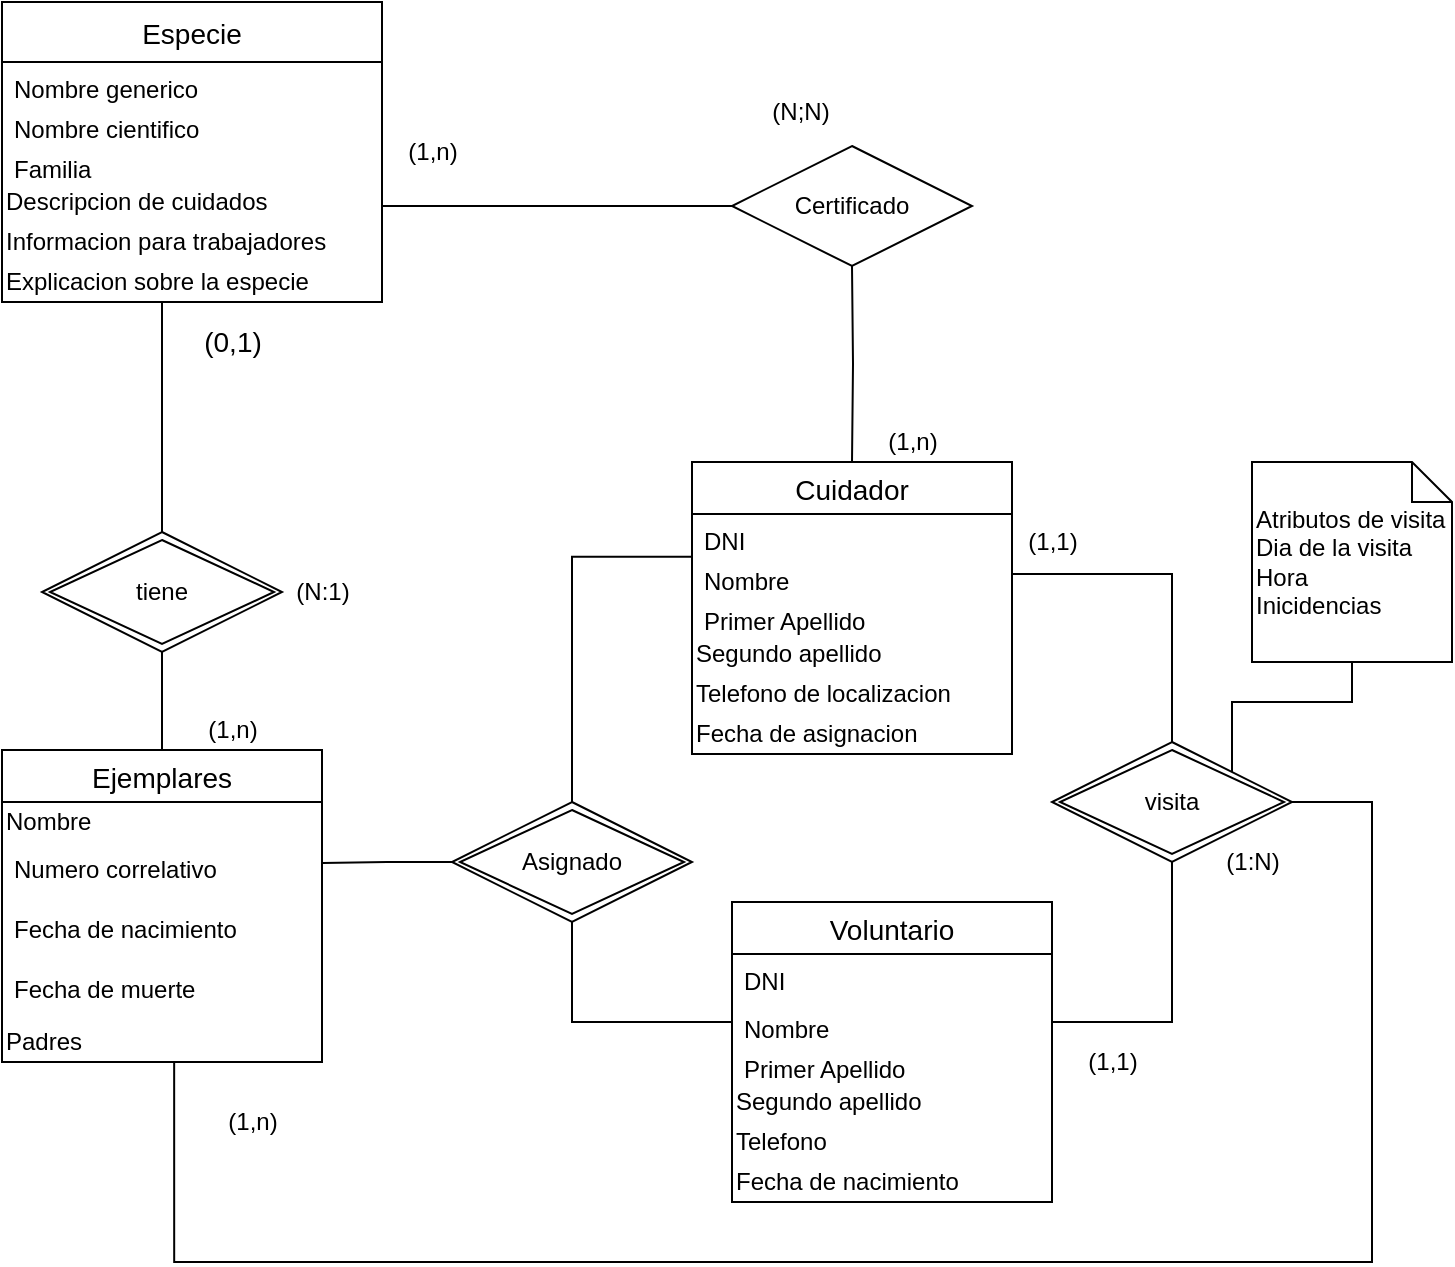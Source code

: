 <mxfile>
    <diagram id="ebpj7O1Apofwbzn0CUIB" name="Página-1">
        <mxGraphModel dx="891" dy="667" grid="1" gridSize="10" guides="1" tooltips="1" connect="1" arrows="1" fold="1" page="1" pageScale="1" pageWidth="827" pageHeight="1169" math="0" shadow="0">
            <root>
                <mxCell id="0"/>
                <mxCell id="1" parent="0"/>
                <mxCell id="31" style="edgeStyle=orthogonalEdgeStyle;rounded=0;orthogonalLoop=1;jettySize=auto;html=1;entryX=0.5;entryY=1;entryDx=0;entryDy=0;endArrow=none;endFill=0;" parent="1" target="44" edge="1">
                    <mxGeometry relative="1" as="geometry">
                        <mxPoint x="460" y="460" as="sourcePoint"/>
                    </mxGeometry>
                </mxCell>
                <mxCell id="35" style="edgeStyle=orthogonalEdgeStyle;rounded=0;orthogonalLoop=1;jettySize=auto;html=1;entryX=0.5;entryY=0;entryDx=0;entryDy=0;endArrow=none;endFill=0;" parent="1" source="36" target="51" edge="1">
                    <mxGeometry relative="1" as="geometry">
                        <mxPoint x="150" y="620" as="targetPoint"/>
                    </mxGeometry>
                </mxCell>
                <mxCell id="78" style="edgeStyle=orthogonalEdgeStyle;rounded=0;orthogonalLoop=1;jettySize=auto;html=1;entryX=0.421;entryY=1;entryDx=0;entryDy=0;entryPerimeter=0;endArrow=none;endFill=0;" parent="1" source="36" target="76" edge="1">
                    <mxGeometry relative="1" as="geometry"/>
                </mxCell>
                <mxCell id="36" value="tiene" style="shape=rhombus;double=1;perimeter=rhombusPerimeter;whiteSpace=wrap;html=1;align=center;" parent="1" vertex="1">
                    <mxGeometry x="55" y="495" width="120" height="60" as="geometry"/>
                </mxCell>
                <mxCell id="55" style="edgeStyle=orthogonalEdgeStyle;rounded=0;orthogonalLoop=1;jettySize=auto;html=1;exitX=0;exitY=0.5;exitDx=0;exitDy=0;entryX=1.001;entryY=0.352;entryDx=0;entryDy=0;entryPerimeter=0;endArrow=none;endFill=0;" parent="1" source="37" target="52" edge="1">
                    <mxGeometry relative="1" as="geometry"/>
                </mxCell>
                <mxCell id="65" style="edgeStyle=orthogonalEdgeStyle;rounded=0;orthogonalLoop=1;jettySize=auto;html=1;entryX=0.002;entryY=0.07;entryDx=0;entryDy=0;entryPerimeter=0;endArrow=none;endFill=0;" parent="1" source="37" target="63" edge="1">
                    <mxGeometry relative="1" as="geometry"/>
                </mxCell>
                <mxCell id="71" style="edgeStyle=orthogonalEdgeStyle;rounded=0;orthogonalLoop=1;jettySize=auto;html=1;entryX=0;entryY=0.5;entryDx=0;entryDy=0;endArrow=none;endFill=0;" parent="1" source="37" target="69" edge="1">
                    <mxGeometry relative="1" as="geometry"/>
                </mxCell>
                <mxCell id="37" value="Asignado" style="shape=rhombus;double=1;perimeter=rhombusPerimeter;whiteSpace=wrap;html=1;align=center;" parent="1" vertex="1">
                    <mxGeometry x="260" y="630" width="120" height="60" as="geometry"/>
                </mxCell>
                <mxCell id="66" style="edgeStyle=orthogonalEdgeStyle;rounded=0;orthogonalLoop=1;jettySize=auto;html=1;entryX=1;entryY=0.5;entryDx=0;entryDy=0;endArrow=none;endFill=0;" parent="1" source="42" target="63" edge="1">
                    <mxGeometry relative="1" as="geometry"/>
                </mxCell>
                <mxCell id="72" style="edgeStyle=orthogonalEdgeStyle;rounded=0;orthogonalLoop=1;jettySize=auto;html=1;entryX=1;entryY=0.5;entryDx=0;entryDy=0;endArrow=none;endFill=0;" parent="1" source="42" target="69" edge="1">
                    <mxGeometry relative="1" as="geometry"/>
                </mxCell>
                <mxCell id="81" style="edgeStyle=orthogonalEdgeStyle;rounded=0;orthogonalLoop=1;jettySize=auto;html=1;endArrow=none;endFill=0;entryX=0.538;entryY=1.001;entryDx=0;entryDy=0;entryPerimeter=0;" parent="1" source="42" target="80" edge="1">
                    <mxGeometry relative="1" as="geometry">
                        <mxPoint x="740" y="810" as="targetPoint"/>
                        <Array as="points">
                            <mxPoint x="720" y="630"/>
                            <mxPoint x="720" y="860"/>
                            <mxPoint x="121" y="860"/>
                        </Array>
                    </mxGeometry>
                </mxCell>
                <mxCell id="91" style="edgeStyle=orthogonalEdgeStyle;rounded=0;orthogonalLoop=1;jettySize=auto;html=1;exitX=1;exitY=0;exitDx=0;exitDy=0;entryX=0.5;entryY=1;entryDx=0;entryDy=0;entryPerimeter=0;endArrow=none;endFill=0;" parent="1" source="42" target="90" edge="1">
                    <mxGeometry relative="1" as="geometry"/>
                </mxCell>
                <mxCell id="42" value="visita" style="shape=rhombus;double=1;perimeter=rhombusPerimeter;whiteSpace=wrap;html=1;align=center;" parent="1" vertex="1">
                    <mxGeometry x="560" y="600" width="120" height="60" as="geometry"/>
                </mxCell>
                <mxCell id="60" style="edgeStyle=orthogonalEdgeStyle;rounded=0;orthogonalLoop=1;jettySize=auto;html=1;endArrow=none;endFill=0;" parent="1" source="44" edge="1">
                    <mxGeometry relative="1" as="geometry">
                        <mxPoint x="225" y="332" as="targetPoint"/>
                    </mxGeometry>
                </mxCell>
                <mxCell id="44" value="Certificado" style="shape=rhombus;perimeter=rhombusPerimeter;whiteSpace=wrap;html=1;align=center;" parent="1" vertex="1">
                    <mxGeometry x="400" y="302" width="120" height="60" as="geometry"/>
                </mxCell>
                <mxCell id="48" value="&lt;font style=&quot;font-size: 14px&quot;&gt;(0,1)&lt;/font&gt;" style="text;html=1;align=center;verticalAlign=middle;resizable=0;points=[];autosize=1;strokeColor=none;" parent="1" vertex="1">
                    <mxGeometry x="130" y="390" width="40" height="20" as="geometry"/>
                </mxCell>
                <mxCell id="49" value="(1,n)" style="text;html=1;align=center;verticalAlign=middle;resizable=0;points=[];autosize=1;strokeColor=none;" parent="1" vertex="1">
                    <mxGeometry x="130" y="584" width="40" height="20" as="geometry"/>
                </mxCell>
                <mxCell id="50" value="(N:1)" style="text;html=1;align=center;verticalAlign=middle;resizable=0;points=[];autosize=1;strokeColor=none;" parent="1" vertex="1">
                    <mxGeometry x="175" y="515" width="40" height="20" as="geometry"/>
                </mxCell>
                <mxCell id="51" value="Ejemplares" style="swimlane;fontStyle=0;childLayout=stackLayout;horizontal=1;startSize=26;horizontalStack=0;resizeParent=1;resizeParentMax=0;resizeLast=0;collapsible=1;marginBottom=0;align=center;fontSize=14;" parent="1" vertex="1">
                    <mxGeometry x="35" y="604" width="160" height="156" as="geometry"/>
                </mxCell>
                <mxCell id="79" value="Nombre" style="text;html=1;align=left;verticalAlign=middle;resizable=0;points=[];autosize=1;strokeColor=none;" parent="51" vertex="1">
                    <mxGeometry y="26" width="160" height="20" as="geometry"/>
                </mxCell>
                <mxCell id="52" value="Numero correlativo" style="text;strokeColor=none;fillColor=none;spacingLeft=4;spacingRight=4;overflow=hidden;rotatable=0;points=[[0,0.5],[1,0.5]];portConstraint=eastwest;fontSize=12;" parent="51" vertex="1">
                    <mxGeometry y="46" width="160" height="30" as="geometry"/>
                </mxCell>
                <mxCell id="53" value="Fecha de nacimiento" style="text;strokeColor=none;fillColor=none;spacingLeft=4;spacingRight=4;overflow=hidden;rotatable=0;points=[[0,0.5],[1,0.5]];portConstraint=eastwest;fontSize=12;" parent="51" vertex="1">
                    <mxGeometry y="76" width="160" height="30" as="geometry"/>
                </mxCell>
                <mxCell id="54" value="Fecha de muerte" style="text;strokeColor=none;fillColor=none;spacingLeft=4;spacingRight=4;overflow=hidden;rotatable=0;points=[[0,0.5],[1,0.5]];portConstraint=eastwest;fontSize=12;" parent="51" vertex="1">
                    <mxGeometry y="106" width="160" height="30" as="geometry"/>
                </mxCell>
                <mxCell id="80" value="Padres&amp;nbsp;" style="text;html=1;align=left;verticalAlign=middle;resizable=0;points=[];autosize=1;strokeColor=none;" parent="51" vertex="1">
                    <mxGeometry y="136" width="160" height="20" as="geometry"/>
                </mxCell>
                <mxCell id="56" value="Especie" style="swimlane;fontStyle=0;childLayout=stackLayout;horizontal=1;startSize=30;horizontalStack=0;resizeParent=1;resizeParentMax=0;resizeLast=0;collapsible=1;marginBottom=0;align=center;fontSize=14;" parent="1" vertex="1">
                    <mxGeometry x="35" y="230" width="190" height="150" as="geometry">
                        <mxRectangle x="35" y="230" width="80" height="30" as="alternateBounds"/>
                    </mxGeometry>
                </mxCell>
                <mxCell id="57" value="Nombre generico" style="text;strokeColor=none;fillColor=none;spacingLeft=4;spacingRight=4;overflow=hidden;rotatable=0;points=[[0,0.5],[1,0.5]];portConstraint=eastwest;fontSize=12;" parent="56" vertex="1">
                    <mxGeometry y="30" width="190" height="20" as="geometry"/>
                </mxCell>
                <mxCell id="58" value="Nombre cientifico" style="text;strokeColor=none;fillColor=none;spacingLeft=4;spacingRight=4;overflow=hidden;rotatable=0;points=[[0,0.5],[1,0.5]];portConstraint=eastwest;fontSize=12;" parent="56" vertex="1">
                    <mxGeometry y="50" width="190" height="20" as="geometry"/>
                </mxCell>
                <mxCell id="59" value="Familia" style="text;strokeColor=none;fillColor=none;spacingLeft=4;spacingRight=4;overflow=hidden;rotatable=0;points=[[0,0.5],[1,0.5]];portConstraint=eastwest;fontSize=12;" parent="56" vertex="1">
                    <mxGeometry y="70" width="190" height="20" as="geometry"/>
                </mxCell>
                <mxCell id="74" value="Descripcion de cuidados" style="text;html=1;align=left;verticalAlign=middle;resizable=0;points=[];autosize=1;strokeColor=none;" parent="56" vertex="1">
                    <mxGeometry y="90" width="190" height="20" as="geometry"/>
                </mxCell>
                <mxCell id="75" value="Informacion para trabajadores" style="text;html=1;align=left;verticalAlign=middle;resizable=0;points=[];autosize=1;strokeColor=none;" parent="56" vertex="1">
                    <mxGeometry y="110" width="190" height="20" as="geometry"/>
                </mxCell>
                <mxCell id="76" value="Explicacion sobre la especie" style="text;html=1;align=left;verticalAlign=middle;resizable=0;points=[];autosize=1;strokeColor=none;" parent="56" vertex="1">
                    <mxGeometry y="130" width="190" height="20" as="geometry"/>
                </mxCell>
                <mxCell id="61" value="Cuidador" style="swimlane;fontStyle=0;childLayout=stackLayout;horizontal=1;startSize=26;horizontalStack=0;resizeParent=1;resizeParentMax=0;resizeLast=0;collapsible=1;marginBottom=0;align=center;fontSize=14;" parent="1" vertex="1">
                    <mxGeometry x="380" y="460" width="160" height="146" as="geometry"/>
                </mxCell>
                <mxCell id="62" value="DNI" style="text;strokeColor=none;fillColor=none;spacingLeft=4;spacingRight=4;overflow=hidden;rotatable=0;points=[[0,0.5],[1,0.5]];portConstraint=eastwest;fontSize=12;" parent="61" vertex="1">
                    <mxGeometry y="26" width="160" height="20" as="geometry"/>
                </mxCell>
                <mxCell id="63" value="Nombre" style="text;strokeColor=none;fillColor=none;spacingLeft=4;spacingRight=4;overflow=hidden;rotatable=0;points=[[0,0.5],[1,0.5]];portConstraint=eastwest;fontSize=12;" parent="61" vertex="1">
                    <mxGeometry y="46" width="160" height="20" as="geometry"/>
                </mxCell>
                <mxCell id="64" value="Primer Apellido" style="text;strokeColor=none;fillColor=none;spacingLeft=4;spacingRight=4;overflow=hidden;rotatable=0;points=[[0,0.5],[1,0.5]];portConstraint=eastwest;fontSize=12;" parent="61" vertex="1">
                    <mxGeometry y="66" width="160" height="20" as="geometry"/>
                </mxCell>
                <mxCell id="82" value="Segundo apellido" style="text;html=1;align=left;verticalAlign=middle;resizable=0;points=[];autosize=1;strokeColor=none;" parent="61" vertex="1">
                    <mxGeometry y="86" width="160" height="20" as="geometry"/>
                </mxCell>
                <mxCell id="83" value="Telefono de localizacion" style="text;html=1;align=left;verticalAlign=middle;resizable=0;points=[];autosize=1;strokeColor=none;" parent="61" vertex="1">
                    <mxGeometry y="106" width="160" height="20" as="geometry"/>
                </mxCell>
                <mxCell id="84" value="Fecha de asignacion&amp;nbsp;" style="text;html=1;align=left;verticalAlign=middle;resizable=0;points=[];autosize=1;strokeColor=none;" parent="61" vertex="1">
                    <mxGeometry y="126" width="160" height="20" as="geometry"/>
                </mxCell>
                <mxCell id="67" value="Voluntario" style="swimlane;fontStyle=0;childLayout=stackLayout;horizontal=1;startSize=26;horizontalStack=0;resizeParent=1;resizeParentMax=0;resizeLast=0;collapsible=1;marginBottom=0;align=center;fontSize=14;" parent="1" vertex="1">
                    <mxGeometry x="400" y="680" width="160" height="150" as="geometry"/>
                </mxCell>
                <mxCell id="68" value="DNI" style="text;strokeColor=none;fillColor=none;spacingLeft=4;spacingRight=4;overflow=hidden;rotatable=0;points=[[0,0.5],[1,0.5]];portConstraint=eastwest;fontSize=12;" parent="67" vertex="1">
                    <mxGeometry y="26" width="160" height="24" as="geometry"/>
                </mxCell>
                <mxCell id="69" value="Nombre" style="text;strokeColor=none;fillColor=none;spacingLeft=4;spacingRight=4;overflow=hidden;rotatable=0;points=[[0,0.5],[1,0.5]];portConstraint=eastwest;fontSize=12;" parent="67" vertex="1">
                    <mxGeometry y="50" width="160" height="20" as="geometry"/>
                </mxCell>
                <mxCell id="70" value="Primer Apellido" style="text;strokeColor=none;fillColor=none;spacingLeft=4;spacingRight=4;overflow=hidden;rotatable=0;points=[[0,0.5],[1,0.5]];portConstraint=eastwest;fontSize=12;" parent="67" vertex="1">
                    <mxGeometry y="70" width="160" height="20" as="geometry"/>
                </mxCell>
                <mxCell id="85" value="Segundo apellido" style="text;html=1;align=left;verticalAlign=middle;resizable=0;points=[];autosize=1;strokeColor=none;" parent="67" vertex="1">
                    <mxGeometry y="90" width="160" height="20" as="geometry"/>
                </mxCell>
                <mxCell id="86" value="Telefono" style="text;html=1;align=left;verticalAlign=middle;resizable=0;points=[];autosize=1;strokeColor=none;" parent="67" vertex="1">
                    <mxGeometry y="110" width="160" height="20" as="geometry"/>
                </mxCell>
                <mxCell id="87" value="Fecha de nacimiento" style="text;html=1;align=left;verticalAlign=middle;resizable=0;points=[];autosize=1;strokeColor=none;" parent="67" vertex="1">
                    <mxGeometry y="130" width="160" height="20" as="geometry"/>
                </mxCell>
                <mxCell id="90" value="Atributos de visita&lt;br&gt;Dia de la visita&lt;br&gt;Hora&lt;br&gt;Inicidencias" style="shape=note;size=20;whiteSpace=wrap;html=1;align=left;" parent="1" vertex="1">
                    <mxGeometry x="660" y="460" width="100" height="100" as="geometry"/>
                </mxCell>
                <mxCell id="92" value="(1,1)" style="text;html=1;align=center;verticalAlign=middle;resizable=0;points=[];autosize=1;strokeColor=none;" parent="1" vertex="1">
                    <mxGeometry x="540" y="490" width="40" height="20" as="geometry"/>
                </mxCell>
                <mxCell id="93" value="(1,1)" style="text;html=1;align=center;verticalAlign=middle;resizable=0;points=[];autosize=1;strokeColor=none;" parent="1" vertex="1">
                    <mxGeometry x="570" y="750" width="40" height="20" as="geometry"/>
                </mxCell>
                <mxCell id="94" value="(1,n)" style="text;html=1;align=center;verticalAlign=middle;resizable=0;points=[];autosize=1;strokeColor=none;" parent="1" vertex="1">
                    <mxGeometry x="140" y="780" width="40" height="20" as="geometry"/>
                </mxCell>
                <mxCell id="95" value="(1:N)" style="text;html=1;align=center;verticalAlign=middle;resizable=0;points=[];autosize=1;strokeColor=none;" parent="1" vertex="1">
                    <mxGeometry x="640" y="650" width="40" height="20" as="geometry"/>
                </mxCell>
                <mxCell id="96" value="(1,n)" style="text;html=1;align=center;verticalAlign=middle;resizable=0;points=[];autosize=1;strokeColor=none;" parent="1" vertex="1">
                    <mxGeometry x="470" y="440" width="40" height="20" as="geometry"/>
                </mxCell>
                <mxCell id="97" value="(1,n)" style="text;html=1;align=center;verticalAlign=middle;resizable=0;points=[];autosize=1;strokeColor=none;" parent="1" vertex="1">
                    <mxGeometry x="230" y="295" width="40" height="20" as="geometry"/>
                </mxCell>
                <mxCell id="98" value="(N;N)" style="text;html=1;align=center;verticalAlign=middle;resizable=0;points=[];autosize=1;strokeColor=none;" parent="1" vertex="1">
                    <mxGeometry x="414" y="275" width="40" height="20" as="geometry"/>
                </mxCell>
            </root>
        </mxGraphModel>
    </diagram>
</mxfile>